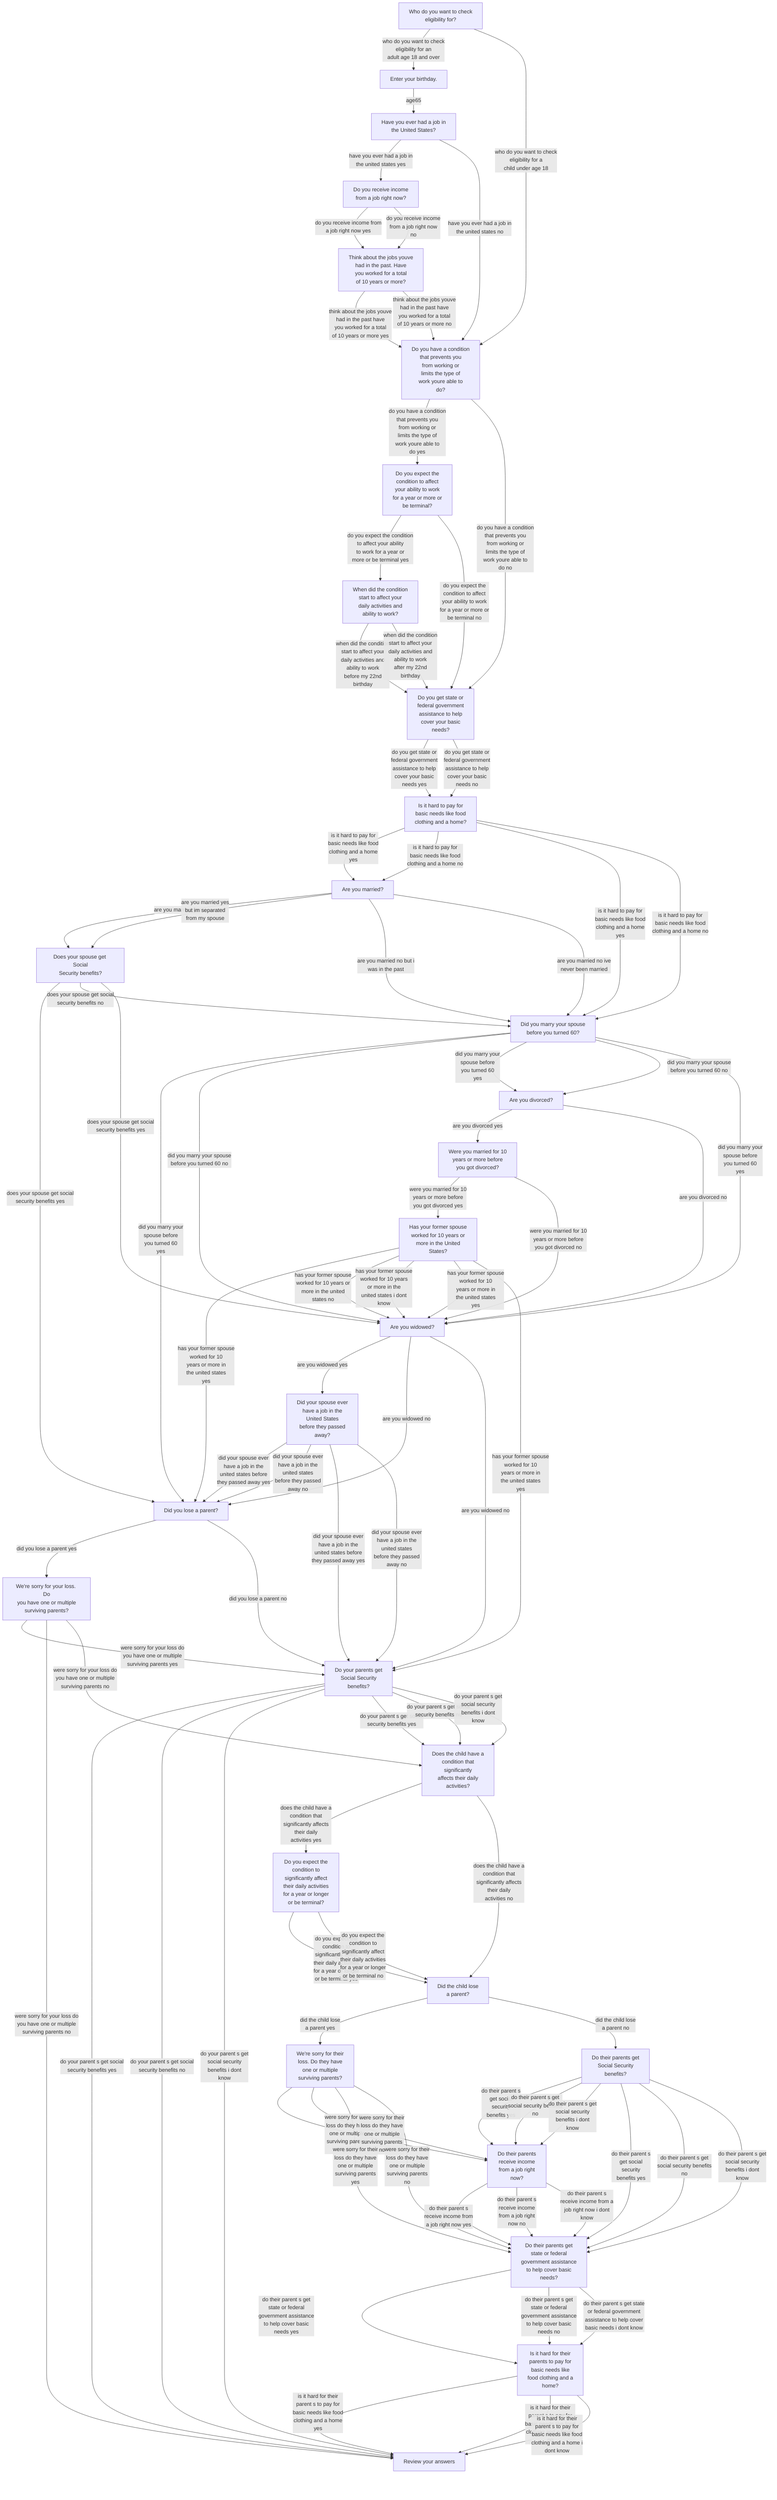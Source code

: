 graph TD
    A[ Who do you want to check<br/>eligibility for? ] -- who do you want to check<br/>eligibility for an<br/>adult age 18 and over --> B[ Enter your birthday. ]
    B -- age65 --> D[ Have you ever had a job in<br/>the United States? ]
    D -- have you ever had a job in<br/>the united states yes --> E[ Do you receive income<br/>from a job right now? ]
    E -- do you receive income from<br/>a job right now yes --> F[ Think about the jobs youve<br/>had in the past. Have<br/>you worked for a total<br/>of 10 years or more? ]
    F -- think about the jobs youve<br/>had in the past have<br/>you worked for a total<br/>of 10 years or more yes --> G[ Do you have a condition<br/>that prevents you<br/>from working or<br/>limits the type of<br/>work youre able to<br/>do? ]
    G -- do you have a condition<br/>that prevents you<br/>from working or<br/>limits the type of<br/>work youre able to<br/>do yes --> H[ Do you expect the<br/>condition to affect<br/>your ability to work<br/>for a year or more or<br/>be terminal? ]
    H -- do you expect the condition<br/>to affect your ability<br/>to work for a year or<br/>more or be terminal yes --> I[ When did the condition<br/>start to affect your<br/>daily activities and<br/>ability to work? ]
    I -- when did the condition<br/>start to affect your<br/>daily activities and<br/>ability to work<br/>before my 22nd<br/>birthday --> J[ Do you get state or<br/>federal government<br/>assistance to help<br/>cover your basic<br/>needs? ]
    J -- do you get state or<br/>federal government<br/>assistance to help<br/>cover your basic<br/>needs yes --> K[ Is it hard to pay for<br/>basic needs like food<br/>clothing and a home? ]
    K -- is it hard to pay for<br/>basic needs like food<br/>clothing and a home<br/>yes --> L[ Are you married? ]
    L -- are you married yes --> M[ Does your spouse get Social<br/>Security benefits? ]
    M -- does your spouse get social<br/>security benefits yes --> U[ Did you lose a parent? ]
    U -- did you lose a parent yes --> V[ We're sorry for your loss. Do<br/>you have one or multiple<br/>surviving parents? ]
    V -- were sorry for your loss do<br/>you have one or multiple<br/>surviving parents yes --> W[ Do your parents get<br/>Social Security<br/>benefits? ]
    W -- do your parent s get social<br/>security benefits yes --> Summary[ Review your answers ]
    W -- do your parent s get social<br/>security benefits no --> Summary
    W -- do your parent s get<br/>social security<br/>benefits i dont<br/>know --> Summary
    V -- were sorry for your loss do<br/>you have one or multiple<br/>surviving parents no --> Summary
    U -- did you lose a parent no --> W
    M -- does your spouse get social<br/>security benefits no --> N[ Did you marry your spouse<br/>before you turned 60? ]
    N -- did you marry your<br/>spouse before<br/>you turned 60<br/>yes --> U
    N -- did you marry your spouse<br/>before you turned 60 no --> R[ Are you widowed? ]
    R -- are you widowed yes --> S[ Did your spouse ever<br/>have a job in the<br/>United States<br/>before they passed<br/>away? ]
    S -- did your spouse ever<br/>have a job in the<br/>united states before<br/>they passed away yes --> U
    S -- did your spouse ever<br/>have a job in the<br/>united states<br/>before they passed<br/>away no --> U
    R -- are you widowed no --> U
    L -- are you married yes<br/>but im separated<br/>from my spouse --> M
    M -- does your spouse get social<br/>security benefits yes --> R
    L -- are you married no but i<br/>was in the past --> N
    N -- did you marry your<br/>spouse before<br/>you turned 60<br/>yes --> O[ Are you divorced? ]
    O -- are you divorced yes --> P[ Were you married for 10<br/>years or more before<br/>you got divorced? ]
    P -- were you married for 10<br/>years or more before<br/>you got divorced yes --> Q[ Has your former spouse<br/>worked for 10 years or<br/>more in the United<br/>States? ]
    Q -- has your former spouse<br/>worked for 10<br/>years or more in<br/>the united states<br/>yes --> U
    Q -- has your former spouse<br/>worked for 10 years or<br/>more in the united<br/>states no --> R
    Q -- has your former spouse<br/>worked for 10 years<br/>or more in the<br/>united states i dont<br/>know --> R
    P -- were you married for 10<br/>years or more before<br/>you got divorced no --> R
    O -- are you divorced no --> R
    N -- did you marry your spouse<br/>before you turned 60 no --> O
    Q -- has your former spouse<br/>worked for 10<br/>years or more in<br/>the united states<br/>yes --> R
    L -- are you married no ive<br/>never been married --> N
    N -- did you marry your<br/>spouse before<br/>you turned 60<br/>yes --> R
    K -- is it hard to pay for<br/>basic needs like food<br/>clothing and a home no --> L
    J -- do you get state or<br/>federal government<br/>assistance to help<br/>cover your basic<br/>needs no --> K
    I -- when did the condition<br/>start to affect your<br/>daily activities and<br/>ability to work<br/>after my 22nd<br/>birthday --> J
    S -- did your spouse ever<br/>have a job in the<br/>united states before<br/>they passed away yes --> W
    S -- did your spouse ever<br/>have a job in the<br/>united states<br/>before they passed<br/>away no --> W
    R -- are you widowed no --> W
    Q -- has your former spouse<br/>worked for 10<br/>years or more in<br/>the united states<br/>yes --> W
    H -- do you expect the<br/>condition to affect<br/>your ability to work<br/>for a year or more or<br/>be terminal no --> J
    G -- do you have a condition<br/>that prevents you<br/>from working or<br/>limits the type of<br/>work youre able to<br/>do no --> J
    F -- think about the jobs youve<br/>had in the past have<br/>you worked for a total<br/>of 10 years or more no --> G
    E -- do you receive income<br/>from a job right now<br/>no --> F
    D -- have you ever had a job in<br/>the united states no --> G
    A -- who do you want to check<br/>eligibility for a<br/>child under age 18 --> G
    K -- is it hard to pay for<br/>basic needs like food<br/>clothing and a home<br/>yes --> N
    W -- do your parent s get social<br/>security benefits yes --> X[ Does the child have a<br/>condition that<br/>significantly<br/>affects their daily<br/>activities? ]
    X -- does the child have a<br/>condition that<br/>significantly affects<br/>their daily<br/>activities yes --> Y[ Do you expect the<br/>condition to<br/>significantly affect<br/>their daily activities<br/>for a year or longer<br/>or be terminal? ]
    Y -- do you expect the<br/>condition to<br/>significantly affect<br/>their daily activities<br/>for a year or longer<br/>or be terminal yes --> Z[ Did the child lose<br/>a parent? ]
    Z -- did the child lose<br/>a parent yes --> AA[ We're sorry for their<br/>loss. Do they have<br/>one or multiple<br/>surviving parents? ]
    AA -- were sorry for their<br/>loss do they have<br/>one or multiple<br/>surviving parents<br/>yes --> CC[ Do their parents<br/>receive income<br/>from a job right<br/>now? ]
    CC -- do their parent s<br/>receive income from<br/>a job right now yes --> DD[ Do their parents get<br/>state or federal<br/>government assistance<br/>to help cover basic<br/>needs? ]
    DD -- do their parent s get<br/>state or federal<br/>government assistance<br/>to help cover basic<br/>needs yes --> EE[ Is it hard for their<br/>parents to pay for<br/>basic needs like<br/>food clothing and a<br/>home? ]
    EE -- is it hard for their<br/>parent s to pay for<br/>basic needs like food<br/>clothing and a home<br/>yes --> Summary
    EE -- is it hard for their<br/>parent s to pay for<br/>basic needs like food<br/>clothing and a home<br/>no --> Summary
    EE -- is it hard for their<br/>parent s to pay for<br/>basic needs like food<br/>clothing and a home i<br/>dont know --> Summary
    DD -- do their parent s get<br/>state or federal<br/>government assistance<br/>to help cover basic<br/>needs no --> EE
    DD -- do their parent s get state<br/>or federal government<br/>assistance to help cover<br/>basic needs i dont know --> EE
    CC -- do their parent s<br/>receive income<br/>from a job right<br/>now no --> DD
    CC -- do their parent s<br/>receive income from a<br/>job right now i dont<br/>know --> DD
    AA -- were sorry for their<br/>loss do they have<br/>one or multiple<br/>surviving parents<br/>no --> CC
    Z -- did the child lose<br/>a parent no --> BB[ Do their parents get<br/>Social Security<br/>benefits? ]
    BB -- do their parent s<br/>get social<br/>security<br/>benefits yes --> CC
    BB -- do their parent s get<br/>social security benefits<br/>no --> CC
    BB -- do their parent s get<br/>social security<br/>benefits i dont<br/>know --> CC
    Y -- do you expect the<br/>condition to<br/>significantly affect<br/>their daily activities<br/>for a year or longer<br/>or be terminal no --> Z
    X -- does the child have a<br/>condition that<br/>significantly affects<br/>their daily<br/>activities no --> Z
    AA -- were sorry for their<br/>loss do they have<br/>one or multiple<br/>surviving parents<br/>yes --> DD
    AA -- were sorry for their<br/>loss do they have<br/>one or multiple<br/>surviving parents<br/>no --> DD
    BB -- do their parent s<br/>get social<br/>security<br/>benefits yes --> DD
    BB -- do their parent s get<br/>social security benefits<br/>no --> DD
    BB -- do their parent s get<br/>social security<br/>benefits i dont<br/>know --> DD
    W -- do your parent s get social<br/>security benefits no --> X
    W -- do your parent s get<br/>social security<br/>benefits i dont<br/>know --> X
    V -- were sorry for your loss do<br/>you have one or multiple<br/>surviving parents no --> X
    K -- is it hard to pay for<br/>basic needs like food<br/>clothing and a home no --> N